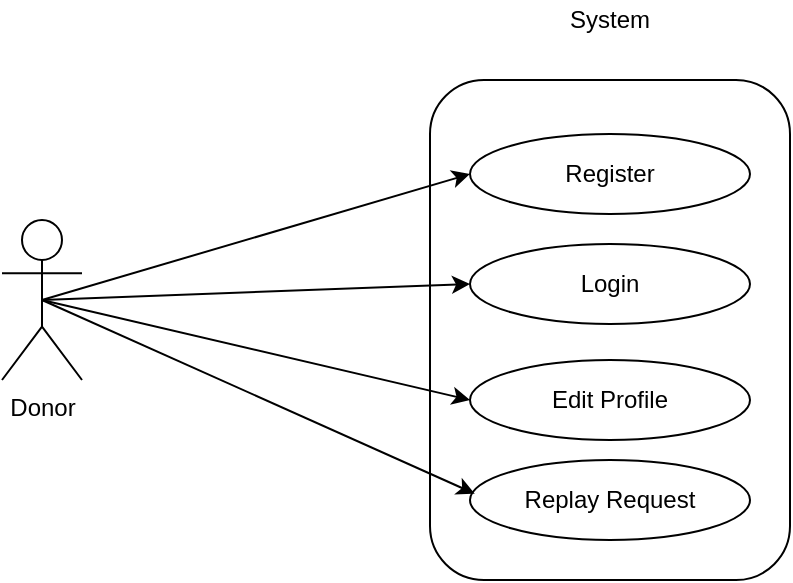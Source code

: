 <mxfile version="13.9.9" type="device"><diagram id="C5RBs43oDa-KdzZeNtuy" name="Page-1"><mxGraphModel dx="487" dy="282" grid="1" gridSize="10" guides="1" tooltips="1" connect="1" arrows="1" fold="1" page="1" pageScale="1" pageWidth="827" pageHeight="1169" math="0" shadow="0"><root><mxCell id="WIyWlLk6GJQsqaUBKTNV-0"/><mxCell id="WIyWlLk6GJQsqaUBKTNV-1" parent="WIyWlLk6GJQsqaUBKTNV-0"/><mxCell id="Bda3fpRzAQuUvcR963JB-9" value="" style="rounded=1;whiteSpace=wrap;html=1;fillColor=none;" vertex="1" parent="WIyWlLk6GJQsqaUBKTNV-1"><mxGeometry x="234" y="210" width="180" height="250" as="geometry"/></mxCell><mxCell id="Bda3fpRzAQuUvcR963JB-1" value="Donor" style="shape=umlActor;verticalLabelPosition=bottom;verticalAlign=top;html=1;outlineConnect=0;" vertex="1" parent="WIyWlLk6GJQsqaUBKTNV-1"><mxGeometry x="20" y="280" width="40" height="80" as="geometry"/></mxCell><mxCell id="Bda3fpRzAQuUvcR963JB-2" value="Register" style="ellipse;whiteSpace=wrap;html=1;" vertex="1" parent="WIyWlLk6GJQsqaUBKTNV-1"><mxGeometry x="254" y="237" width="140" height="40" as="geometry"/></mxCell><mxCell id="Bda3fpRzAQuUvcR963JB-3" value="Login" style="ellipse;whiteSpace=wrap;html=1;" vertex="1" parent="WIyWlLk6GJQsqaUBKTNV-1"><mxGeometry x="254" y="292" width="140" height="40" as="geometry"/></mxCell><mxCell id="Bda3fpRzAQuUvcR963JB-4" value="Edit Profile" style="ellipse;whiteSpace=wrap;html=1;" vertex="1" parent="WIyWlLk6GJQsqaUBKTNV-1"><mxGeometry x="254" y="350" width="140" height="40" as="geometry"/></mxCell><mxCell id="Bda3fpRzAQuUvcR963JB-8" value="Replay Request" style="ellipse;whiteSpace=wrap;html=1;" vertex="1" parent="WIyWlLk6GJQsqaUBKTNV-1"><mxGeometry x="254" y="400" width="140" height="40" as="geometry"/></mxCell><mxCell id="Bda3fpRzAQuUvcR963JB-10" value="System" style="text;html=1;strokeColor=none;fillColor=none;align=center;verticalAlign=middle;whiteSpace=wrap;rounded=0;" vertex="1" parent="WIyWlLk6GJQsqaUBKTNV-1"><mxGeometry x="304" y="170" width="40" height="20" as="geometry"/></mxCell><mxCell id="Bda3fpRzAQuUvcR963JB-16" value="" style="endArrow=classic;html=1;exitX=0.5;exitY=0.5;exitDx=0;exitDy=0;exitPerimeter=0;entryX=0;entryY=0.5;entryDx=0;entryDy=0;" edge="1" parent="WIyWlLk6GJQsqaUBKTNV-1" source="Bda3fpRzAQuUvcR963JB-1" target="Bda3fpRzAQuUvcR963JB-2"><mxGeometry width="50" height="50" relative="1" as="geometry"><mxPoint x="250" y="320" as="sourcePoint"/><mxPoint x="300" y="270" as="targetPoint"/></mxGeometry></mxCell><mxCell id="Bda3fpRzAQuUvcR963JB-17" value="" style="endArrow=classic;html=1;entryX=0;entryY=0.5;entryDx=0;entryDy=0;exitX=0.5;exitY=0.5;exitDx=0;exitDy=0;exitPerimeter=0;" edge="1" parent="WIyWlLk6GJQsqaUBKTNV-1" source="Bda3fpRzAQuUvcR963JB-1" target="Bda3fpRzAQuUvcR963JB-3"><mxGeometry width="50" height="50" relative="1" as="geometry"><mxPoint x="95" y="310" as="sourcePoint"/><mxPoint x="264" y="260" as="targetPoint"/></mxGeometry></mxCell><mxCell id="Bda3fpRzAQuUvcR963JB-18" value="" style="endArrow=classic;html=1;entryX=0;entryY=0.5;entryDx=0;entryDy=0;exitX=0.5;exitY=0.5;exitDx=0;exitDy=0;exitPerimeter=0;" edge="1" parent="WIyWlLk6GJQsqaUBKTNV-1" source="Bda3fpRzAQuUvcR963JB-1" target="Bda3fpRzAQuUvcR963JB-4"><mxGeometry width="50" height="50" relative="1" as="geometry"><mxPoint x="95" y="310" as="sourcePoint"/><mxPoint x="264" y="320" as="targetPoint"/></mxGeometry></mxCell><mxCell id="Bda3fpRzAQuUvcR963JB-19" value="" style="endArrow=classic;html=1;entryX=0.017;entryY=0.421;entryDx=0;entryDy=0;entryPerimeter=0;exitX=0.5;exitY=0.5;exitDx=0;exitDy=0;exitPerimeter=0;" edge="1" parent="WIyWlLk6GJQsqaUBKTNV-1" source="Bda3fpRzAQuUvcR963JB-1" target="Bda3fpRzAQuUvcR963JB-8"><mxGeometry width="50" height="50" relative="1" as="geometry"><mxPoint x="90" y="302" as="sourcePoint"/><mxPoint x="254" y="422" as="targetPoint"/></mxGeometry></mxCell></root></mxGraphModel></diagram></mxfile>